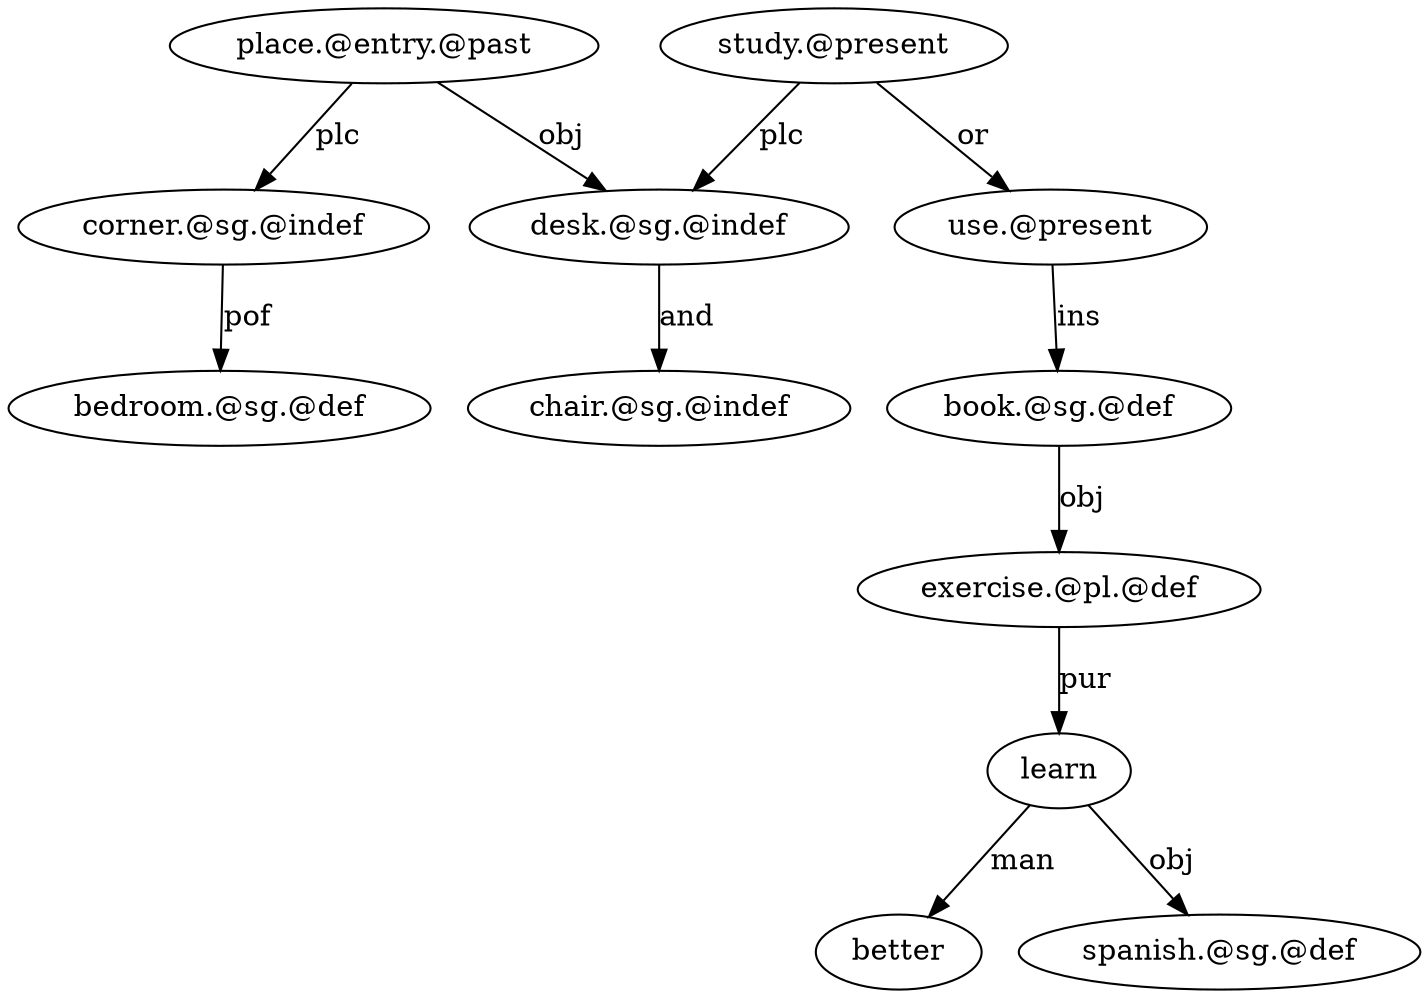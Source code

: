 digraph unl_9 {
	e [label="place.@entry.@past"]
	c [label="corner.@sg.@indef"]
	d [label="bedroom.@sg.@def"]
	j [label="desk.@sg.@indef"]
	h [label="chair.@sg.@indef"]
	k [label="study.@present"]
	m [label="use.@present"]
	o [label="book.@sg.@def"]
	q [label="exercise.@pl.@def"]
	u [label=learn]
	t [label=better]
	v [label="spanish.@sg.@def"]
	e -> c [label=plc]
	c -> d [label=pof]
	e -> j [label=obj]
	j -> h [label=and]
	k -> j [label=plc]
	k -> m [label=or]
	m -> o [label=ins]
	o -> q [label=obj]
	q -> u [label=pur]
	u -> t [label=man]
	u -> v [label=obj]
}

